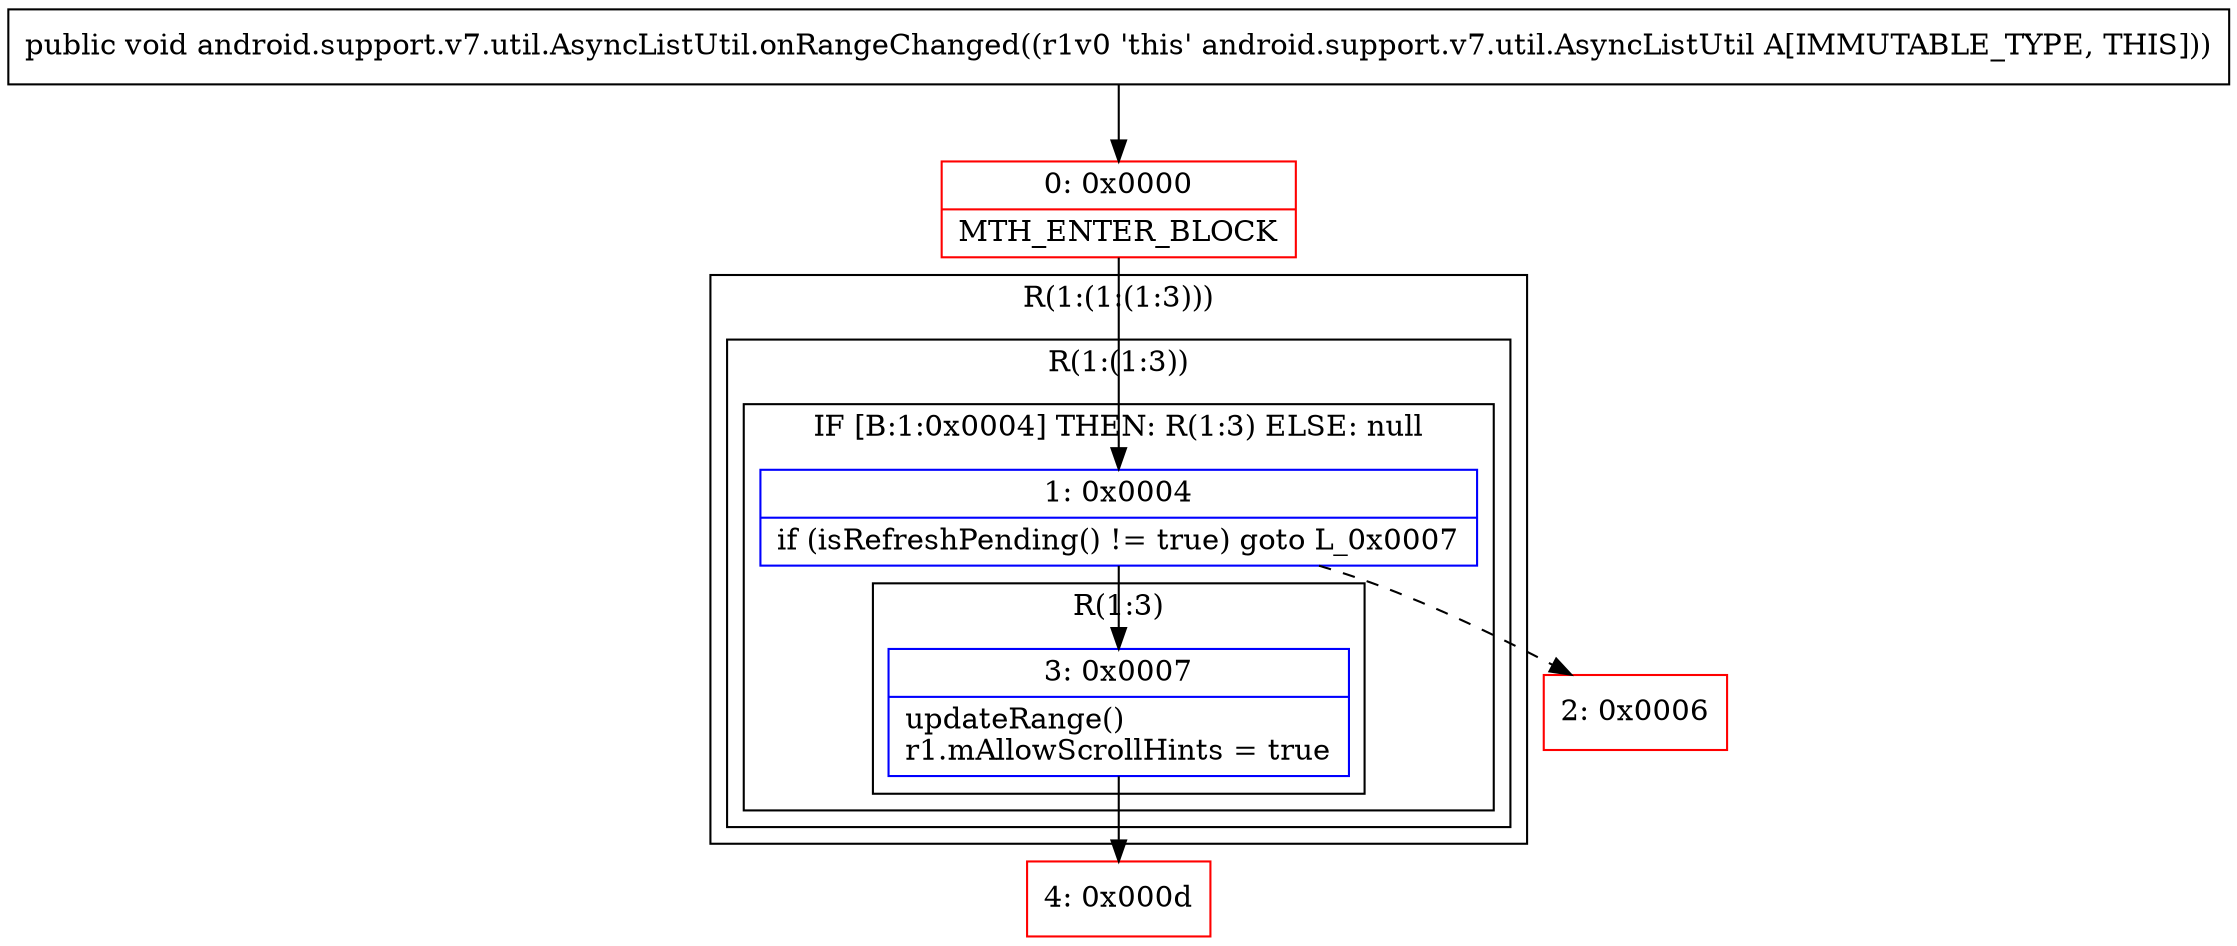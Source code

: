 digraph "CFG forandroid.support.v7.util.AsyncListUtil.onRangeChanged()V" {
subgraph cluster_Region_2135823715 {
label = "R(1:(1:(1:3)))";
node [shape=record,color=blue];
subgraph cluster_Region_444605345 {
label = "R(1:(1:3))";
node [shape=record,color=blue];
subgraph cluster_IfRegion_308858099 {
label = "IF [B:1:0x0004] THEN: R(1:3) ELSE: null";
node [shape=record,color=blue];
Node_1 [shape=record,label="{1\:\ 0x0004|if (isRefreshPending() != true) goto L_0x0007\l}"];
subgraph cluster_Region_1955400282 {
label = "R(1:3)";
node [shape=record,color=blue];
Node_3 [shape=record,label="{3\:\ 0x0007|updateRange()\lr1.mAllowScrollHints = true\l}"];
}
}
}
}
Node_0 [shape=record,color=red,label="{0\:\ 0x0000|MTH_ENTER_BLOCK\l}"];
Node_2 [shape=record,color=red,label="{2\:\ 0x0006}"];
Node_4 [shape=record,color=red,label="{4\:\ 0x000d}"];
MethodNode[shape=record,label="{public void android.support.v7.util.AsyncListUtil.onRangeChanged((r1v0 'this' android.support.v7.util.AsyncListUtil A[IMMUTABLE_TYPE, THIS])) }"];
MethodNode -> Node_0;
Node_1 -> Node_2[style=dashed];
Node_1 -> Node_3;
Node_3 -> Node_4;
Node_0 -> Node_1;
}

